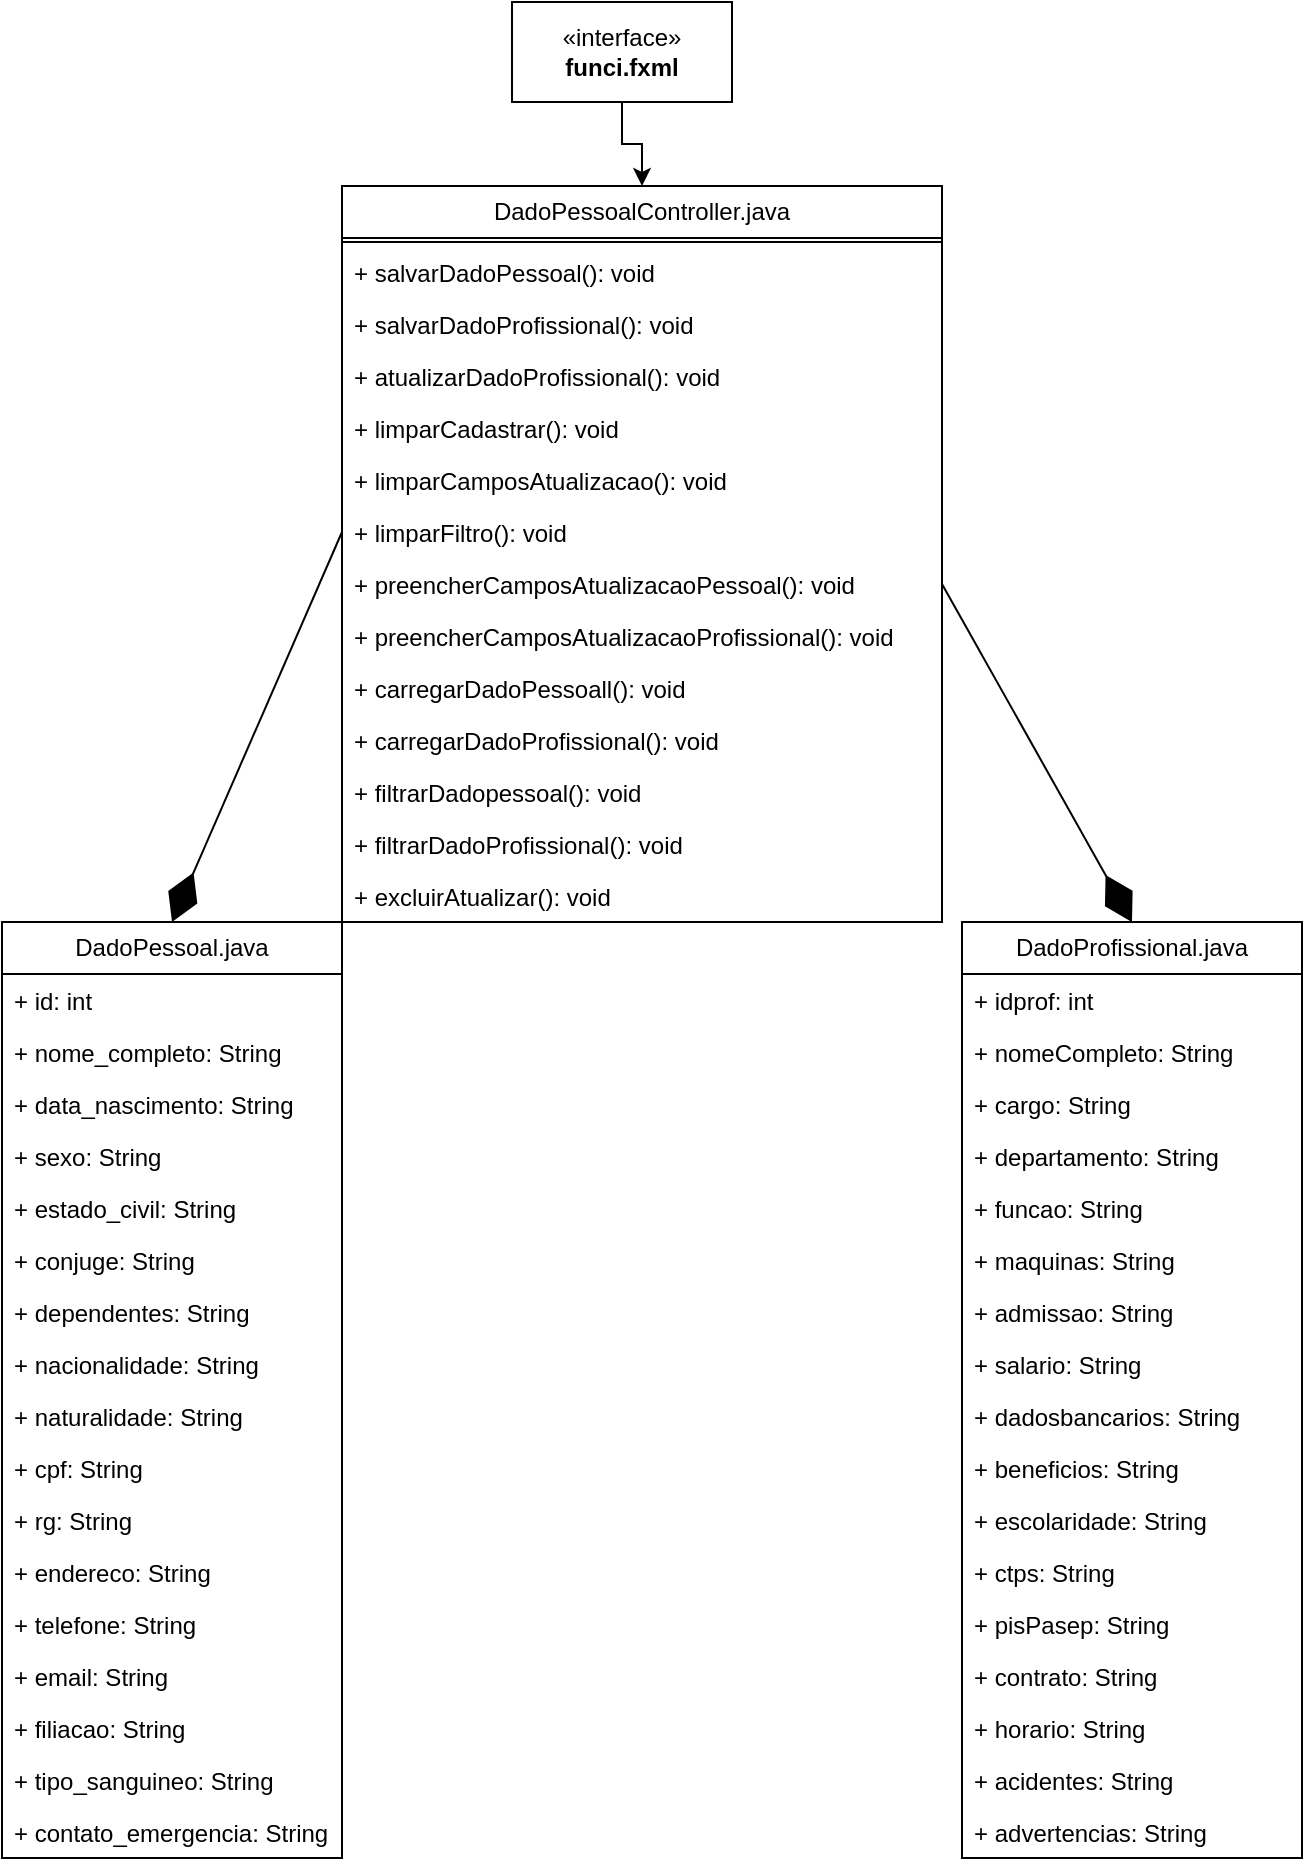 <mxfile version="26.2.14">
  <diagram name="Página-1" id="N5VfylwgdEtMZ-nDl_IK">
    <mxGraphModel grid="1" page="1" gridSize="10" guides="1" tooltips="1" connect="1" arrows="1" fold="1" pageScale="1" pageWidth="827" pageHeight="1169" math="0" shadow="0">
      <root>
        <mxCell id="0" />
        <mxCell id="1" parent="0" />
        <mxCell id="la05bBEO7LoG2gQxNGII-1" value="DadoPessoalController.java" style="swimlane;fontStyle=0;childLayout=stackLayout;horizontal=1;startSize=26;fillColor=none;horizontalStack=0;resizeParent=1;resizeParentMax=0;resizeLast=0;collapsible=1;marginBottom=0;whiteSpace=wrap;html=1;" vertex="1" parent="1">
          <mxGeometry x="230" y="152" width="300" height="368" as="geometry" />
        </mxCell>
        <mxCell id="la05bBEO7LoG2gQxNGII-2" value="" style="line;strokeWidth=1;fillColor=none;align=left;verticalAlign=middle;spacingTop=-1;spacingLeft=3;spacingRight=3;rotatable=0;labelPosition=right;points=[];portConstraint=eastwest;strokeColor=inherit;" vertex="1" parent="la05bBEO7LoG2gQxNGII-1">
          <mxGeometry y="26" width="300" height="4" as="geometry" />
        </mxCell>
        <mxCell id="la05bBEO7LoG2gQxNGII-3" value="+ salvarDadoPessoal(): void" style="text;strokeColor=none;fillColor=none;align=left;verticalAlign=top;spacingLeft=4;spacingRight=4;overflow=hidden;rotatable=0;points=[[0,0.5],[1,0.5]];portConstraint=eastwest;whiteSpace=wrap;html=1;" vertex="1" parent="la05bBEO7LoG2gQxNGII-1">
          <mxGeometry y="30" width="300" height="26" as="geometry" />
        </mxCell>
        <mxCell id="la05bBEO7LoG2gQxNGII-4" value="+ salvarDadoProfissional(): void&lt;span style=&quot;white-space: pre;&quot;&gt;&#x9;&lt;/span&gt;&lt;span style=&quot;white-space: pre;&quot;&gt;&#x9;&lt;/span&gt;&lt;div&gt;&lt;br&gt;&lt;/div&gt;" style="text;strokeColor=none;fillColor=none;align=left;verticalAlign=top;spacingLeft=4;spacingRight=4;overflow=hidden;rotatable=0;points=[[0,0.5],[1,0.5]];portConstraint=eastwest;whiteSpace=wrap;html=1;" vertex="1" parent="la05bBEO7LoG2gQxNGII-1">
          <mxGeometry y="56" width="300" height="26" as="geometry" />
        </mxCell>
        <mxCell id="la05bBEO7LoG2gQxNGII-5" value="+ atualizarDadoProfissional(): void&lt;span style=&quot;white-space: pre;&quot;&gt;&#x9;&lt;/span&gt;&lt;span style=&quot;white-space: pre;&quot;&gt;&#x9;&lt;/span&gt;&lt;div&gt;&lt;br&gt;&lt;/div&gt;" style="text;strokeColor=none;fillColor=none;align=left;verticalAlign=top;spacingLeft=4;spacingRight=4;overflow=hidden;rotatable=0;points=[[0,0.5],[1,0.5]];portConstraint=eastwest;whiteSpace=wrap;html=1;" vertex="1" parent="la05bBEO7LoG2gQxNGII-1">
          <mxGeometry y="82" width="300" height="26" as="geometry" />
        </mxCell>
        <mxCell id="la05bBEO7LoG2gQxNGII-6" value="+ limparCadastrar(): void" style="text;strokeColor=none;fillColor=none;align=left;verticalAlign=top;spacingLeft=4;spacingRight=4;overflow=hidden;rotatable=0;points=[[0,0.5],[1,0.5]];portConstraint=eastwest;whiteSpace=wrap;html=1;" vertex="1" parent="la05bBEO7LoG2gQxNGII-1">
          <mxGeometry y="108" width="300" height="26" as="geometry" />
        </mxCell>
        <mxCell id="la05bBEO7LoG2gQxNGII-7" value="&lt;div&gt;+ limparCamposAtualizacao(): void&lt;/div&gt;" style="text;strokeColor=none;fillColor=none;align=left;verticalAlign=top;spacingLeft=4;spacingRight=4;overflow=hidden;rotatable=0;points=[[0,0.5],[1,0.5]];portConstraint=eastwest;whiteSpace=wrap;html=1;" vertex="1" parent="la05bBEO7LoG2gQxNGII-1">
          <mxGeometry y="134" width="300" height="26" as="geometry" />
        </mxCell>
        <mxCell id="la05bBEO7LoG2gQxNGII-8" value="+ limparFiltro&lt;span style=&quot;background-color: transparent;&quot;&gt;(): void&lt;/span&gt;&lt;span style=&quot;background-color: transparent; white-space: pre;&quot;&gt;&#x9;&lt;/span&gt;&lt;span style=&quot;background-color: transparent; white-space: pre;&quot;&gt;&#x9;&lt;/span&gt;&lt;br&gt;&lt;div&gt;&lt;br&gt;&lt;/div&gt;" style="text;strokeColor=none;fillColor=none;align=left;verticalAlign=top;spacingLeft=4;spacingRight=4;overflow=hidden;rotatable=0;points=[[0,0.5],[1,0.5]];portConstraint=eastwest;whiteSpace=wrap;html=1;" vertex="1" parent="la05bBEO7LoG2gQxNGII-1">
          <mxGeometry y="160" width="300" height="26" as="geometry" />
        </mxCell>
        <mxCell id="la05bBEO7LoG2gQxNGII-9" value="+ preencherCamposAtualizacaoPessoal(): void" style="text;strokeColor=none;fillColor=none;align=left;verticalAlign=top;spacingLeft=4;spacingRight=4;overflow=hidden;rotatable=0;points=[[0,0.5],[1,0.5]];portConstraint=eastwest;whiteSpace=wrap;html=1;" vertex="1" parent="la05bBEO7LoG2gQxNGII-1">
          <mxGeometry y="186" width="300" height="26" as="geometry" />
        </mxCell>
        <mxCell id="la05bBEO7LoG2gQxNGII-10" value="&lt;div&gt;+ preencherCamposAtualizacaoProfissional(): void&lt;/div&gt;" style="text;strokeColor=none;fillColor=none;align=left;verticalAlign=top;spacingLeft=4;spacingRight=4;overflow=hidden;rotatable=0;points=[[0,0.5],[1,0.5]];portConstraint=eastwest;whiteSpace=wrap;html=1;" vertex="1" parent="la05bBEO7LoG2gQxNGII-1">
          <mxGeometry y="212" width="300" height="26" as="geometry" />
        </mxCell>
        <mxCell id="la05bBEO7LoG2gQxNGII-11" value="&lt;div&gt;+ carregarDadoPessoall(): void&lt;/div&gt;" style="text;strokeColor=none;fillColor=none;align=left;verticalAlign=top;spacingLeft=4;spacingRight=4;overflow=hidden;rotatable=0;points=[[0,0.5],[1,0.5]];portConstraint=eastwest;whiteSpace=wrap;html=1;" vertex="1" parent="la05bBEO7LoG2gQxNGII-1">
          <mxGeometry y="238" width="300" height="26" as="geometry" />
        </mxCell>
        <mxCell id="la05bBEO7LoG2gQxNGII-12" value="&lt;div&gt;+ carregarDadoProfissional(): void&lt;/div&gt;" style="text;strokeColor=none;fillColor=none;align=left;verticalAlign=top;spacingLeft=4;spacingRight=4;overflow=hidden;rotatable=0;points=[[0,0.5],[1,0.5]];portConstraint=eastwest;whiteSpace=wrap;html=1;" vertex="1" parent="la05bBEO7LoG2gQxNGII-1">
          <mxGeometry y="264" width="300" height="26" as="geometry" />
        </mxCell>
        <mxCell id="la05bBEO7LoG2gQxNGII-13" value="+ filtrarDadopessoal(): void" style="text;strokeColor=none;fillColor=none;align=left;verticalAlign=top;spacingLeft=4;spacingRight=4;overflow=hidden;rotatable=0;points=[[0,0.5],[1,0.5]];portConstraint=eastwest;whiteSpace=wrap;html=1;" vertex="1" parent="la05bBEO7LoG2gQxNGII-1">
          <mxGeometry y="290" width="300" height="26" as="geometry" />
        </mxCell>
        <mxCell id="la05bBEO7LoG2gQxNGII-14" value="+ filtrarDadoProfissional&lt;span style=&quot;background-color: transparent;&quot;&gt;(): void&lt;/span&gt;&lt;span style=&quot;background-color: transparent; white-space: pre;&quot;&gt;&#x9;&lt;/span&gt;&lt;span style=&quot;background-color: transparent; white-space: pre;&quot;&gt;&#x9;&lt;/span&gt;&lt;br&gt;&lt;div&gt;&lt;br&gt;&lt;/div&gt;" style="text;strokeColor=none;fillColor=none;align=left;verticalAlign=top;spacingLeft=4;spacingRight=4;overflow=hidden;rotatable=0;points=[[0,0.5],[1,0.5]];portConstraint=eastwest;whiteSpace=wrap;html=1;" vertex="1" parent="la05bBEO7LoG2gQxNGII-1">
          <mxGeometry y="316" width="300" height="26" as="geometry" />
        </mxCell>
        <mxCell id="la05bBEO7LoG2gQxNGII-15" value="+ excluirAtualizar&lt;span style=&quot;background-color: transparent;&quot;&gt;(): void&lt;/span&gt;&lt;span style=&quot;background-color: transparent; white-space: pre;&quot;&gt;&#x9;&lt;/span&gt;&lt;span style=&quot;background-color: transparent; white-space: pre;&quot;&gt;&#x9;&lt;/span&gt;&lt;br&gt;&lt;div&gt;&lt;br&gt;&lt;/div&gt;" style="text;strokeColor=none;fillColor=none;align=left;verticalAlign=top;spacingLeft=4;spacingRight=4;overflow=hidden;rotatable=0;points=[[0,0.5],[1,0.5]];portConstraint=eastwest;whiteSpace=wrap;html=1;" vertex="1" parent="la05bBEO7LoG2gQxNGII-1">
          <mxGeometry y="342" width="300" height="26" as="geometry" />
        </mxCell>
        <mxCell id="la05bBEO7LoG2gQxNGII-16" value="DadoPessoal.java" style="swimlane;fontStyle=0;childLayout=stackLayout;horizontal=1;startSize=26;fillColor=none;horizontalStack=0;resizeParent=1;resizeParentMax=0;resizeLast=0;collapsible=1;marginBottom=0;whiteSpace=wrap;html=1;" vertex="1" parent="1">
          <mxGeometry x="60" y="520" width="170" height="468" as="geometry" />
        </mxCell>
        <mxCell id="la05bBEO7LoG2gQxNGII-17" value="+ id: int&lt;div&gt;&lt;span style=&quot;white-space: pre;&quot;&gt;&#x9;&lt;/span&gt;&lt;span style=&quot;white-space: pre;&quot;&gt;&#x9;&lt;/span&gt;&lt;span style=&quot;white-space: pre;&quot;&gt;&#x9;&lt;/span&gt;&lt;span style=&quot;white-space: pre;&quot;&gt;&#x9;&lt;/span&gt;&lt;span style=&quot;white-space: pre;&quot;&gt;&#x9;&lt;/span&gt;&lt;span style=&quot;white-space: pre;&quot;&gt;&#x9;&lt;/span&gt;&lt;br&gt;&lt;/div&gt;" style="text;strokeColor=none;fillColor=none;align=left;verticalAlign=top;spacingLeft=4;spacingRight=4;overflow=hidden;rotatable=0;points=[[0,0.5],[1,0.5]];portConstraint=eastwest;whiteSpace=wrap;html=1;" vertex="1" parent="la05bBEO7LoG2gQxNGII-16">
          <mxGeometry y="26" width="170" height="26" as="geometry" />
        </mxCell>
        <mxCell id="la05bBEO7LoG2gQxNGII-18" value="+ nome_completo: String" style="text;strokeColor=none;fillColor=none;align=left;verticalAlign=top;spacingLeft=4;spacingRight=4;overflow=hidden;rotatable=0;points=[[0,0.5],[1,0.5]];portConstraint=eastwest;whiteSpace=wrap;html=1;" vertex="1" parent="la05bBEO7LoG2gQxNGII-16">
          <mxGeometry y="52" width="170" height="26" as="geometry" />
        </mxCell>
        <mxCell id="la05bBEO7LoG2gQxNGII-19" value="+ data_nascimento: String" style="text;strokeColor=none;fillColor=none;align=left;verticalAlign=top;spacingLeft=4;spacingRight=4;overflow=hidden;rotatable=0;points=[[0,0.5],[1,0.5]];portConstraint=eastwest;whiteSpace=wrap;html=1;" vertex="1" parent="la05bBEO7LoG2gQxNGII-16">
          <mxGeometry y="78" width="170" height="26" as="geometry" />
        </mxCell>
        <mxCell id="la05bBEO7LoG2gQxNGII-20" value="+ sexo: String" style="text;strokeColor=none;fillColor=none;align=left;verticalAlign=top;spacingLeft=4;spacingRight=4;overflow=hidden;rotatable=0;points=[[0,0.5],[1,0.5]];portConstraint=eastwest;whiteSpace=wrap;html=1;" vertex="1" parent="la05bBEO7LoG2gQxNGII-16">
          <mxGeometry y="104" width="170" height="26" as="geometry" />
        </mxCell>
        <mxCell id="la05bBEO7LoG2gQxNGII-21" value="+ estado_civil: String" style="text;strokeColor=none;fillColor=none;align=left;verticalAlign=top;spacingLeft=4;spacingRight=4;overflow=hidden;rotatable=0;points=[[0,0.5],[1,0.5]];portConstraint=eastwest;whiteSpace=wrap;html=1;" vertex="1" parent="la05bBEO7LoG2gQxNGII-16">
          <mxGeometry y="130" width="170" height="26" as="geometry" />
        </mxCell>
        <mxCell id="la05bBEO7LoG2gQxNGII-22" value="+ conjuge: String" style="text;strokeColor=none;fillColor=none;align=left;verticalAlign=top;spacingLeft=4;spacingRight=4;overflow=hidden;rotatable=0;points=[[0,0.5],[1,0.5]];portConstraint=eastwest;whiteSpace=wrap;html=1;" vertex="1" parent="la05bBEO7LoG2gQxNGII-16">
          <mxGeometry y="156" width="170" height="26" as="geometry" />
        </mxCell>
        <mxCell id="la05bBEO7LoG2gQxNGII-23" value="+ dependentes: String" style="text;strokeColor=none;fillColor=none;align=left;verticalAlign=top;spacingLeft=4;spacingRight=4;overflow=hidden;rotatable=0;points=[[0,0.5],[1,0.5]];portConstraint=eastwest;whiteSpace=wrap;html=1;" vertex="1" parent="la05bBEO7LoG2gQxNGII-16">
          <mxGeometry y="182" width="170" height="26" as="geometry" />
        </mxCell>
        <mxCell id="la05bBEO7LoG2gQxNGII-24" value="+ nacionalidade: String" style="text;strokeColor=none;fillColor=none;align=left;verticalAlign=top;spacingLeft=4;spacingRight=4;overflow=hidden;rotatable=0;points=[[0,0.5],[1,0.5]];portConstraint=eastwest;whiteSpace=wrap;html=1;" vertex="1" parent="la05bBEO7LoG2gQxNGII-16">
          <mxGeometry y="208" width="170" height="26" as="geometry" />
        </mxCell>
        <mxCell id="la05bBEO7LoG2gQxNGII-25" value="+ naturalidade: String" style="text;strokeColor=none;fillColor=none;align=left;verticalAlign=top;spacingLeft=4;spacingRight=4;overflow=hidden;rotatable=0;points=[[0,0.5],[1,0.5]];portConstraint=eastwest;whiteSpace=wrap;html=1;" vertex="1" parent="la05bBEO7LoG2gQxNGII-16">
          <mxGeometry y="234" width="170" height="26" as="geometry" />
        </mxCell>
        <mxCell id="la05bBEO7LoG2gQxNGII-26" value="+ cpf: String" style="text;strokeColor=none;fillColor=none;align=left;verticalAlign=top;spacingLeft=4;spacingRight=4;overflow=hidden;rotatable=0;points=[[0,0.5],[1,0.5]];portConstraint=eastwest;whiteSpace=wrap;html=1;" vertex="1" parent="la05bBEO7LoG2gQxNGII-16">
          <mxGeometry y="260" width="170" height="26" as="geometry" />
        </mxCell>
        <mxCell id="la05bBEO7LoG2gQxNGII-27" value="+ rg: String" style="text;strokeColor=none;fillColor=none;align=left;verticalAlign=top;spacingLeft=4;spacingRight=4;overflow=hidden;rotatable=0;points=[[0,0.5],[1,0.5]];portConstraint=eastwest;whiteSpace=wrap;html=1;" vertex="1" parent="la05bBEO7LoG2gQxNGII-16">
          <mxGeometry y="286" width="170" height="26" as="geometry" />
        </mxCell>
        <mxCell id="la05bBEO7LoG2gQxNGII-28" value="+ endereco: String" style="text;strokeColor=none;fillColor=none;align=left;verticalAlign=top;spacingLeft=4;spacingRight=4;overflow=hidden;rotatable=0;points=[[0,0.5],[1,0.5]];portConstraint=eastwest;whiteSpace=wrap;html=1;" vertex="1" parent="la05bBEO7LoG2gQxNGII-16">
          <mxGeometry y="312" width="170" height="26" as="geometry" />
        </mxCell>
        <mxCell id="la05bBEO7LoG2gQxNGII-29" value="+ telefone: String" style="text;strokeColor=none;fillColor=none;align=left;verticalAlign=top;spacingLeft=4;spacingRight=4;overflow=hidden;rotatable=0;points=[[0,0.5],[1,0.5]];portConstraint=eastwest;whiteSpace=wrap;html=1;" vertex="1" parent="la05bBEO7LoG2gQxNGII-16">
          <mxGeometry y="338" width="170" height="26" as="geometry" />
        </mxCell>
        <mxCell id="la05bBEO7LoG2gQxNGII-30" value="+ email: String" style="text;strokeColor=none;fillColor=none;align=left;verticalAlign=top;spacingLeft=4;spacingRight=4;overflow=hidden;rotatable=0;points=[[0,0.5],[1,0.5]];portConstraint=eastwest;whiteSpace=wrap;html=1;" vertex="1" parent="la05bBEO7LoG2gQxNGII-16">
          <mxGeometry y="364" width="170" height="26" as="geometry" />
        </mxCell>
        <mxCell id="la05bBEO7LoG2gQxNGII-31" value="+ filiacao: String" style="text;strokeColor=none;fillColor=none;align=left;verticalAlign=top;spacingLeft=4;spacingRight=4;overflow=hidden;rotatable=0;points=[[0,0.5],[1,0.5]];portConstraint=eastwest;whiteSpace=wrap;html=1;" vertex="1" parent="la05bBEO7LoG2gQxNGII-16">
          <mxGeometry y="390" width="170" height="26" as="geometry" />
        </mxCell>
        <mxCell id="la05bBEO7LoG2gQxNGII-32" value="+ tipo_sanguineo: String" style="text;strokeColor=none;fillColor=none;align=left;verticalAlign=top;spacingLeft=4;spacingRight=4;overflow=hidden;rotatable=0;points=[[0,0.5],[1,0.5]];portConstraint=eastwest;whiteSpace=wrap;html=1;" vertex="1" parent="la05bBEO7LoG2gQxNGII-16">
          <mxGeometry y="416" width="170" height="26" as="geometry" />
        </mxCell>
        <mxCell id="la05bBEO7LoG2gQxNGII-33" value="+ contato_emergencia: String" style="text;strokeColor=none;fillColor=none;align=left;verticalAlign=top;spacingLeft=4;spacingRight=4;overflow=hidden;rotatable=0;points=[[0,0.5],[1,0.5]];portConstraint=eastwest;whiteSpace=wrap;html=1;" vertex="1" parent="la05bBEO7LoG2gQxNGII-16">
          <mxGeometry y="442" width="170" height="26" as="geometry" />
        </mxCell>
        <mxCell id="la05bBEO7LoG2gQxNGII-34" value="DadoProfissional.java" style="swimlane;fontStyle=0;childLayout=stackLayout;horizontal=1;startSize=26;fillColor=none;horizontalStack=0;resizeParent=1;resizeParentMax=0;resizeLast=0;collapsible=1;marginBottom=0;whiteSpace=wrap;html=1;" vertex="1" parent="1">
          <mxGeometry x="540" y="520" width="170" height="468" as="geometry" />
        </mxCell>
        <mxCell id="la05bBEO7LoG2gQxNGII-35" value="+ idprof: int&lt;div&gt;&lt;span style=&quot;white-space: pre;&quot;&gt;&#x9;&lt;/span&gt;&lt;span style=&quot;white-space: pre;&quot;&gt;&#x9;&lt;/span&gt;&lt;span style=&quot;white-space: pre;&quot;&gt;&#x9;&lt;/span&gt;&lt;span style=&quot;white-space: pre;&quot;&gt;&#x9;&lt;/span&gt;&lt;span style=&quot;white-space: pre;&quot;&gt;&#x9;&lt;/span&gt;&lt;span style=&quot;white-space: pre;&quot;&gt;&#x9;&lt;/span&gt;&lt;br&gt;&lt;/div&gt;" style="text;strokeColor=none;fillColor=none;align=left;verticalAlign=top;spacingLeft=4;spacingRight=4;overflow=hidden;rotatable=0;points=[[0,0.5],[1,0.5]];portConstraint=eastwest;whiteSpace=wrap;html=1;" vertex="1" parent="la05bBEO7LoG2gQxNGII-34">
          <mxGeometry y="26" width="170" height="26" as="geometry" />
        </mxCell>
        <mxCell id="la05bBEO7LoG2gQxNGII-36" value="+ nomeCompleto: String" style="text;strokeColor=none;fillColor=none;align=left;verticalAlign=top;spacingLeft=4;spacingRight=4;overflow=hidden;rotatable=0;points=[[0,0.5],[1,0.5]];portConstraint=eastwest;whiteSpace=wrap;html=1;" vertex="1" parent="la05bBEO7LoG2gQxNGII-34">
          <mxGeometry y="52" width="170" height="26" as="geometry" />
        </mxCell>
        <mxCell id="la05bBEO7LoG2gQxNGII-37" value="+ cargo: String" style="text;strokeColor=none;fillColor=none;align=left;verticalAlign=top;spacingLeft=4;spacingRight=4;overflow=hidden;rotatable=0;points=[[0,0.5],[1,0.5]];portConstraint=eastwest;whiteSpace=wrap;html=1;" vertex="1" parent="la05bBEO7LoG2gQxNGII-34">
          <mxGeometry y="78" width="170" height="26" as="geometry" />
        </mxCell>
        <mxCell id="la05bBEO7LoG2gQxNGII-38" value="+ departamento: String" style="text;strokeColor=none;fillColor=none;align=left;verticalAlign=top;spacingLeft=4;spacingRight=4;overflow=hidden;rotatable=0;points=[[0,0.5],[1,0.5]];portConstraint=eastwest;whiteSpace=wrap;html=1;" vertex="1" parent="la05bBEO7LoG2gQxNGII-34">
          <mxGeometry y="104" width="170" height="26" as="geometry" />
        </mxCell>
        <mxCell id="la05bBEO7LoG2gQxNGII-39" value="+ funcao: String" style="text;strokeColor=none;fillColor=none;align=left;verticalAlign=top;spacingLeft=4;spacingRight=4;overflow=hidden;rotatable=0;points=[[0,0.5],[1,0.5]];portConstraint=eastwest;whiteSpace=wrap;html=1;" vertex="1" parent="la05bBEO7LoG2gQxNGII-34">
          <mxGeometry y="130" width="170" height="26" as="geometry" />
        </mxCell>
        <mxCell id="la05bBEO7LoG2gQxNGII-40" value="+ maquinas: String" style="text;strokeColor=none;fillColor=none;align=left;verticalAlign=top;spacingLeft=4;spacingRight=4;overflow=hidden;rotatable=0;points=[[0,0.5],[1,0.5]];portConstraint=eastwest;whiteSpace=wrap;html=1;" vertex="1" parent="la05bBEO7LoG2gQxNGII-34">
          <mxGeometry y="156" width="170" height="26" as="geometry" />
        </mxCell>
        <mxCell id="la05bBEO7LoG2gQxNGII-41" value="+ admissao: String" style="text;strokeColor=none;fillColor=none;align=left;verticalAlign=top;spacingLeft=4;spacingRight=4;overflow=hidden;rotatable=0;points=[[0,0.5],[1,0.5]];portConstraint=eastwest;whiteSpace=wrap;html=1;" vertex="1" parent="la05bBEO7LoG2gQxNGII-34">
          <mxGeometry y="182" width="170" height="26" as="geometry" />
        </mxCell>
        <mxCell id="la05bBEO7LoG2gQxNGII-42" value="+ salario: String" style="text;strokeColor=none;fillColor=none;align=left;verticalAlign=top;spacingLeft=4;spacingRight=4;overflow=hidden;rotatable=0;points=[[0,0.5],[1,0.5]];portConstraint=eastwest;whiteSpace=wrap;html=1;" vertex="1" parent="la05bBEO7LoG2gQxNGII-34">
          <mxGeometry y="208" width="170" height="26" as="geometry" />
        </mxCell>
        <mxCell id="la05bBEO7LoG2gQxNGII-43" value="+ dadosbancarios: String" style="text;strokeColor=none;fillColor=none;align=left;verticalAlign=top;spacingLeft=4;spacingRight=4;overflow=hidden;rotatable=0;points=[[0,0.5],[1,0.5]];portConstraint=eastwest;whiteSpace=wrap;html=1;" vertex="1" parent="la05bBEO7LoG2gQxNGII-34">
          <mxGeometry y="234" width="170" height="26" as="geometry" />
        </mxCell>
        <mxCell id="la05bBEO7LoG2gQxNGII-44" value="+ beneficios: String" style="text;strokeColor=none;fillColor=none;align=left;verticalAlign=top;spacingLeft=4;spacingRight=4;overflow=hidden;rotatable=0;points=[[0,0.5],[1,0.5]];portConstraint=eastwest;whiteSpace=wrap;html=1;" vertex="1" parent="la05bBEO7LoG2gQxNGII-34">
          <mxGeometry y="260" width="170" height="26" as="geometry" />
        </mxCell>
        <mxCell id="la05bBEO7LoG2gQxNGII-45" value="+ escolaridade: String" style="text;strokeColor=none;fillColor=none;align=left;verticalAlign=top;spacingLeft=4;spacingRight=4;overflow=hidden;rotatable=0;points=[[0,0.5],[1,0.5]];portConstraint=eastwest;whiteSpace=wrap;html=1;" vertex="1" parent="la05bBEO7LoG2gQxNGII-34">
          <mxGeometry y="286" width="170" height="26" as="geometry" />
        </mxCell>
        <mxCell id="la05bBEO7LoG2gQxNGII-46" value="+ ctps: String" style="text;strokeColor=none;fillColor=none;align=left;verticalAlign=top;spacingLeft=4;spacingRight=4;overflow=hidden;rotatable=0;points=[[0,0.5],[1,0.5]];portConstraint=eastwest;whiteSpace=wrap;html=1;" vertex="1" parent="la05bBEO7LoG2gQxNGII-34">
          <mxGeometry y="312" width="170" height="26" as="geometry" />
        </mxCell>
        <mxCell id="la05bBEO7LoG2gQxNGII-47" value="+ pisPasep: String" style="text;strokeColor=none;fillColor=none;align=left;verticalAlign=top;spacingLeft=4;spacingRight=4;overflow=hidden;rotatable=0;points=[[0,0.5],[1,0.5]];portConstraint=eastwest;whiteSpace=wrap;html=1;" vertex="1" parent="la05bBEO7LoG2gQxNGII-34">
          <mxGeometry y="338" width="170" height="26" as="geometry" />
        </mxCell>
        <mxCell id="la05bBEO7LoG2gQxNGII-48" value="+ contrato: String" style="text;strokeColor=none;fillColor=none;align=left;verticalAlign=top;spacingLeft=4;spacingRight=4;overflow=hidden;rotatable=0;points=[[0,0.5],[1,0.5]];portConstraint=eastwest;whiteSpace=wrap;html=1;" vertex="1" parent="la05bBEO7LoG2gQxNGII-34">
          <mxGeometry y="364" width="170" height="26" as="geometry" />
        </mxCell>
        <mxCell id="la05bBEO7LoG2gQxNGII-49" value="+ horario: String" style="text;strokeColor=none;fillColor=none;align=left;verticalAlign=top;spacingLeft=4;spacingRight=4;overflow=hidden;rotatable=0;points=[[0,0.5],[1,0.5]];portConstraint=eastwest;whiteSpace=wrap;html=1;" vertex="1" parent="la05bBEO7LoG2gQxNGII-34">
          <mxGeometry y="390" width="170" height="26" as="geometry" />
        </mxCell>
        <mxCell id="la05bBEO7LoG2gQxNGII-50" value="+ acidentes: String" style="text;strokeColor=none;fillColor=none;align=left;verticalAlign=top;spacingLeft=4;spacingRight=4;overflow=hidden;rotatable=0;points=[[0,0.5],[1,0.5]];portConstraint=eastwest;whiteSpace=wrap;html=1;" vertex="1" parent="la05bBEO7LoG2gQxNGII-34">
          <mxGeometry y="416" width="170" height="26" as="geometry" />
        </mxCell>
        <mxCell id="la05bBEO7LoG2gQxNGII-51" value="+ advertencias: String" style="text;strokeColor=none;fillColor=none;align=left;verticalAlign=top;spacingLeft=4;spacingRight=4;overflow=hidden;rotatable=0;points=[[0,0.5],[1,0.5]];portConstraint=eastwest;whiteSpace=wrap;html=1;" vertex="1" parent="la05bBEO7LoG2gQxNGII-34">
          <mxGeometry y="442" width="170" height="26" as="geometry" />
        </mxCell>
        <mxCell id="la05bBEO7LoG2gQxNGII-52" value="" style="endArrow=diamondThin;endFill=1;endSize=24;html=1;rounded=0;exitX=0;exitY=0.5;exitDx=0;exitDy=0;entryX=0.5;entryY=0;entryDx=0;entryDy=0;" edge="1" parent="1" source="la05bBEO7LoG2gQxNGII-8" target="la05bBEO7LoG2gQxNGII-16">
          <mxGeometry width="160" relative="1" as="geometry">
            <mxPoint x="279.06" y="538.366" as="sourcePoint" />
            <mxPoint x="320" y="420" as="targetPoint" />
          </mxGeometry>
        </mxCell>
        <mxCell id="la05bBEO7LoG2gQxNGII-53" value="" style="endArrow=diamondThin;endFill=1;endSize=24;html=1;rounded=0;entryX=0.5;entryY=0;entryDx=0;entryDy=0;exitX=1;exitY=0.5;exitDx=0;exitDy=0;" edge="1" parent="1" source="la05bBEO7LoG2gQxNGII-9" target="la05bBEO7LoG2gQxNGII-34">
          <mxGeometry width="160" relative="1" as="geometry">
            <mxPoint x="460" y="540" as="sourcePoint" />
            <mxPoint x="410" y="414.004" as="targetPoint" />
          </mxGeometry>
        </mxCell>
        <mxCell id="la05bBEO7LoG2gQxNGII-54" style="edgeStyle=orthogonalEdgeStyle;rounded=0;orthogonalLoop=1;jettySize=auto;html=1;entryX=0.5;entryY=0;entryDx=0;entryDy=0;" edge="1" parent="1" source="la05bBEO7LoG2gQxNGII-55" target="la05bBEO7LoG2gQxNGII-1">
          <mxGeometry relative="1" as="geometry" />
        </mxCell>
        <mxCell id="la05bBEO7LoG2gQxNGII-55" value="«interface»&lt;br&gt;&lt;b&gt;funci.fxml&lt;/b&gt;" style="html=1;whiteSpace=wrap;" vertex="1" parent="1">
          <mxGeometry x="315" y="60" width="110" height="50" as="geometry" />
        </mxCell>
      </root>
    </mxGraphModel>
  </diagram>
</mxfile>
